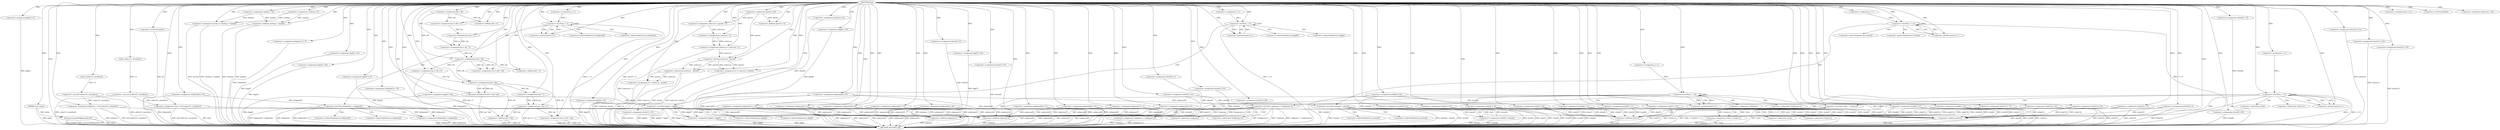 digraph dsnf {  
"3781582535111048137" [label = "(METHOD,dsnf)" ]
"3781582535111048633" [label = "(METHOD_RETURN,void)" ]
"3781582535111048138" [label = "(PARAM,char* jtiyho)" ]
"3781582535111048145" [label = "(<operator>.assignment,byj = 11)" ]
"3781582535111048148" [label = "(<operator>.assignment,dpg[0] = 68)" ]
"3781582535111048153" [label = "(<operator>.assignment,dpg[1] = 5)" ]
"3781582535111048159" [label = "(<operator>.assignment,ztxle = (int*)calloc(15, sizeof(int)))" ]
"3781582535111048161" [label = "(<operator>.cast,(int*)calloc(15, sizeof(int)))" ]
"3781582535111048163" [label = "(calloc,calloc(15, sizeof(int)))" ]
"3781582535111048165" [label = "(<operator>.sizeOf,sizeof(int))" ]
"3781582535111048168" [label = "(<operator>.assignment,xfxbpoix[0] = 70)" ]
"3781582535111048174" [label = "(<operator>.assignment,vpiakyb = 52)" ]
"3781582535111048177" [label = "(<operator>.assignment,ztxle[0] = 90)" ]
"3781582535111048182" [label = "(<operator>.assignment,aobgrony = (int*)calloc(10, sizeof(int)))" ]
"3781582535111048184" [label = "(<operator>.cast,(int*)calloc(10, sizeof(int)))" ]
"3781582535111048186" [label = "(calloc,calloc(10, sizeof(int)))" ]
"3781582535111048188" [label = "(<operator>.sizeOf,sizeof(int))" ]
"3781582535111048190" [label = "(<operator>.assignment,ztxle[1] = 91)" ]
"3781582535111048196" [label = "(<operator>.assignment,uuxihyg = 19)" ]
"3781582535111048199" [label = "(<operator>.assignment,aobgrony[0] = 67)" ]
"3781582535111048205" [label = "(<operator>.assignment,efh = 28)" ]
"3781582535111048209" [label = "(<operator>.assignment,nwkcssuz = 24)" ]
"3781582535111048212" [label = "(strncpy,strncpy(efeflppg,jtiyho,80))" ]
"3781582535111048216" [label = "(<operator>.assignment,aobgrony[1] = 54)" ]
"3781582535111048222" [label = "(<operator>.assignment,xmvisxy = uuxihyg + vpiakyb)" ]
"3781582535111048224" [label = "(<operator>.addition,uuxihyg + vpiakyb)" ]
"3781582535111048227" [label = "(<operator>.assignment,xfxbpoix[1] = 57)" ]
"3781582535111048232" [label = "(<operator>.assignment,aobgrony[2] = 20)" ]
"3781582535111048238" [label = "(<operator>.assignment,aobgrony[3] = 4)" ]
"3781582535111048243" [label = "(<operator>.assignment,dpg[2] = 60)" ]
"3781582535111048248" [label = "(<operator>.assignment,byj = efh + 6)" ]
"3781582535111048250" [label = "(<operator>.addition,efh + 6)" ]
"3781582535111048253" [label = "(<operator>.assignment,dpg[3] = 94)" ]
"3781582535111048258" [label = "(<operator>.assignment,ztxle[2] = 73)" ]
"3781582535111048264" [label = "(<operator>.assignment,ajoreel = 36)" ]
"3781582535111048267" [label = "(<operator>.assignment,byj = byj * 2)" ]
"3781582535111048269" [label = "(<operator>.multiplication,byj * 2)" ]
"3781582535111048272" [label = "(<operator>.assignment,dpg[4] = 23)" ]
"3781582535111048277" [label = "(<operator>.assignment,sylo = byj * efh)" ]
"3781582535111048279" [label = "(<operator>.multiplication,byj * efh)" ]
"3781582535111048282" [label = "(<operator>.assignment,ztxle[3] = 6)" ]
"3781582535111048287" [label = "(<operator>.assignment,xfxbpoix[2] = 79)" ]
"3781582535111048293" [label = "(<operator>.assignment,byj = efh + 6)" ]
"3781582535111048295" [label = "(<operator>.addition,efh + 6)" ]
"3781582535111048300" [label = "(<operator>.assignment,i = 1)" ]
"3781582535111048303" [label = "(<operator>.lessThan,i < 3)" ]
"3781582535111048306" [label = "(<operator>.postIncrement,i++)" ]
"3781582535111048310" [label = "(<operator>.lessThan,xfxbpoix[0] < xfxbpoix[i])" ]
"3781582535111048318" [label = "(<operator>.assignment,xfxbpoix[0] = xfxbpoix[i])" ]
"3781582535111048325" [label = "(<operator>.assignment,aobgrony[4] = 70)" ]
"3781582535111048330" [label = "(<operator>.assignment,sylo = byj * efh)" ]
"3781582535111048332" [label = "(<operator>.multiplication,byj * efh)" ]
"3781582535111048335" [label = "(<operator>.assignment,nwkcssuz = ajoreel + 6)" ]
"3781582535111048337" [label = "(<operator>.addition,ajoreel + 6)" ]
"3781582535111048340" [label = "(<operator>.assignment,byj = byj * 2)" ]
"3781582535111048342" [label = "(<operator>.multiplication,byj * 2)" ]
"3781582535111048345" [label = "(<operator>.assignment,whos[0] = 81)" ]
"3781582535111048350" [label = "(<operator>.assignment,dpg[5] = 48)" ]
"3781582535111048355" [label = "(<operator>.assignment,whos[1] = 33)" ]
"3781582535111048360" [label = "(<operator>.assignment,sylo = efh + byj)" ]
"3781582535111048362" [label = "(<operator>.addition,efh + byj)" ]
"3781582535111048365" [label = "(<operator>.assignment,ztxle[4] = 35)" ]
"3781582535111048370" [label = "(<operator>.assignment,whos[2] = 34)" ]
"3781582535111048375" [label = "(<operator>.assignment,nwkcssuz = nwkcssuz * 2)" ]
"3781582535111048377" [label = "(<operator>.multiplication,nwkcssuz * 2)" ]
"3781582535111048380" [label = "(<operator>.assignment,dpg[6] = 19)" ]
"3781582535111048385" [label = "(<operator>.assignment,aobgrony[5] = 8)" ]
"3781582535111048390" [label = "(<operator>.assignment,whos[3] = 6)" ]
"3781582535111048395" [label = "(<operator>.assignment,dpg[7] = 92)" ]
"3781582535111048400" [label = "(<operator>.assignment,tcl = nwkcssuz / ajoreel)" ]
"3781582535111048402" [label = "(<operator>.division,nwkcssuz / ajoreel)" ]
"3781582535111048405" [label = "(<operator>.assignment,whos[4] = 25)" ]
"3781582535111048410" [label = "(<operator>.assignment,whos[5] = 1)" ]
"3781582535111048415" [label = "(<operator>.assignment,whos[6] = 20)" ]
"3781582535111048420" [label = "(<operator>.assignment,ztxle[5] = 82)" ]
"3781582535111048425" [label = "(<operator>.assignment,whos[7] = 96)" ]
"3781582535111048430" [label = "(<operator>.assignment,ztxle[6] = 51)" ]
"3781582535111048435" [label = "(<operator>.assignment,tcl = nwkcssuz - ajoreel)" ]
"3781582535111048437" [label = "(<operator>.subtraction,nwkcssuz - ajoreel)" ]
"3781582535111048440" [label = "(<operator>.assignment,aobgrony[6] = 51)" ]
"3781582535111048445" [label = "(<operator>.assignment,ztxle[7] = 14)" ]
"3781582535111048450" [label = "(<operator>.assignment,aobgrony[7] = 5)" ]
"3781582535111048457" [label = "(<operator>.assignment,i = 1)" ]
"3781582535111048460" [label = "(<operator>.lessThan,i < 8)" ]
"3781582535111048463" [label = "(<operator>.postIncrement,i++)" ]
"3781582535111048467" [label = "(<operator>.lessThan,dpg[0] < dpg[i])" ]
"3781582535111048475" [label = "(<operator>.assignment,dpg[0] = dpg[i])" ]
"3781582535111048482" [label = "(<operator>.assignment,ztxle[8] = 67)" ]
"3781582535111048487" [label = "(<operator>.assignment,ztxle[9] = 42)" ]
"3781582535111048492" [label = "(<operator>.assignment,aobgrony[8] = 43)" ]
"3781582535111048497" [label = "(<operator>.assignment,aobgrony[9] = 6)" ]
"3781582535111048504" [label = "(<operator>.assignment,i = 1)" ]
"3781582535111048507" [label = "(<operator>.lessThan,i < 10)" ]
"3781582535111048510" [label = "(<operator>.postIncrement,i++)" ]
"3781582535111048514" [label = "(<operator>.lessThan,*aobgrony < *(aobgrony+i))" ]
"3781582535111048518" [label = "(<operator>.addition,aobgrony+i)" ]
"3781582535111048522" [label = "(<operator>.assignment,*aobgrony = *(aobgrony+i))" ]
"3781582535111048526" [label = "(<operator>.addition,aobgrony+i)" ]
"3781582535111048529" [label = "(<operator>.assignment,ztxle[10] = 2)" ]
"3781582535111048534" [label = "(<operator>.assignment,whos[8] = 98)" ]
"3781582535111048539" [label = "(<operator>.assignment,whos[9] = 79)" ]
"3781582535111048544" [label = "(<operator>.assignment,whos[10] = 21)" ]
"3781582535111048549" [label = "(<operator>.assignment,whos[11] = 43)" ]
"3781582535111048554" [label = "(<operator>.assignment,whos[12] = 83)" ]
"3781582535111048561" [label = "(<operator>.assignment,i = 1)" ]
"3781582535111048564" [label = "(<operator>.lessThan,i < 13)" ]
"3781582535111048567" [label = "(<operator>.postIncrement,i++)" ]
"3781582535111048571" [label = "(<operator>.lessThan,whos[0] < whos[i])" ]
"3781582535111048579" [label = "(<operator>.assignment,whos[0] = whos[i])" ]
"3781582535111048586" [label = "(<operator>.assignment,ztxle[11] = 73)" ]
"3781582535111048591" [label = "(<operator>.assignment,ztxle[12] = 52)" ]
"3781582535111048596" [label = "(<operator>.assignment,ztxle[13] = 84)" ]
"3781582535111048601" [label = "(<operator>.assignment,ztxle[14] = 72)" ]
"3781582535111048608" [label = "(<operator>.assignment,i = 1)" ]
"3781582535111048611" [label = "(<operator>.lessThan,i < 15)" ]
"3781582535111048614" [label = "(<operator>.postIncrement,i++)" ]
"3781582535111048618" [label = "(<operator>.lessThan,*ztxle < *(ztxle+i))" ]
"3781582535111048622" [label = "(<operator>.addition,ztxle+i)" ]
"3781582535111048626" [label = "(<operator>.assignment,*ztxle = *(ztxle+i))" ]
"3781582535111048630" [label = "(<operator>.addition,ztxle+i)" ]
"3781582535111048311" [label = "(<operator>.indirectIndexAccess,xfxbpoix[0])" ]
"3781582535111048314" [label = "(<operator>.indirectIndexAccess,xfxbpoix[i])" ]
"3781582535111048319" [label = "(<operator>.indirectIndexAccess,xfxbpoix[0])" ]
"3781582535111048322" [label = "(<operator>.indirectIndexAccess,xfxbpoix[i])" ]
"3781582535111048468" [label = "(<operator>.indirectIndexAccess,dpg[0])" ]
"3781582535111048471" [label = "(<operator>.indirectIndexAccess,dpg[i])" ]
"3781582535111048476" [label = "(<operator>.indirectIndexAccess,dpg[0])" ]
"3781582535111048479" [label = "(<operator>.indirectIndexAccess,dpg[i])" ]
"3781582535111048515" [label = "(<operator>.indirection,*aobgrony)" ]
"3781582535111048517" [label = "(<operator>.indirection,*(aobgrony+i))" ]
"3781582535111048523" [label = "(<operator>.indirection,*aobgrony)" ]
"3781582535111048525" [label = "(<operator>.indirection,*(aobgrony+i))" ]
"3781582535111048572" [label = "(<operator>.indirectIndexAccess,whos[0])" ]
"3781582535111048575" [label = "(<operator>.indirectIndexAccess,whos[i])" ]
"3781582535111048580" [label = "(<operator>.indirectIndexAccess,whos[0])" ]
"3781582535111048583" [label = "(<operator>.indirectIndexAccess,whos[i])" ]
"3781582535111048619" [label = "(<operator>.indirection,*ztxle)" ]
"3781582535111048621" [label = "(<operator>.indirection,*(ztxle+i))" ]
"3781582535111048627" [label = "(<operator>.indirection,*ztxle)" ]
"3781582535111048629" [label = "(<operator>.indirection,*(ztxle+i))" ]
  "3781582535111048618" -> "3781582535111048633"  [ label = "DDG: *(ztxle+i)"] 
  "3781582535111048330" -> "3781582535111048633"  [ label = "DDG: byj * efh"] 
  "3781582535111048224" -> "3781582535111048633"  [ label = "DDG: vpiakyb"] 
  "3781582535111048303" -> "3781582535111048633"  [ label = "DDG: i < 3"] 
  "3781582535111048467" -> "3781582535111048633"  [ label = "DDG: dpg[0]"] 
  "3781582535111048355" -> "3781582535111048633"  [ label = "DDG: whos[1]"] 
  "3781582535111048227" -> "3781582535111048633"  [ label = "DDG: xfxbpoix[1]"] 
  "3781582535111048287" -> "3781582535111048633"  [ label = "DDG: xfxbpoix[2]"] 
  "3781582535111048153" -> "3781582535111048633"  [ label = "DDG: dpg[1]"] 
  "3781582535111048460" -> "3781582535111048633"  [ label = "DDG: i < 8"] 
  "3781582535111048522" -> "3781582535111048633"  [ label = "DDG: *(aobgrony+i)"] 
  "3781582535111048345" -> "3781582535111048633"  [ label = "DDG: whos[0]"] 
  "3781582535111048243" -> "3781582535111048633"  [ label = "DDG: dpg[2]"] 
  "3781582535111048310" -> "3781582535111048633"  [ label = "DDG: xfxbpoix[0] < xfxbpoix[i]"] 
  "3781582535111048618" -> "3781582535111048633"  [ label = "DDG: *ztxle < *(ztxle+i)"] 
  "3781582535111048437" -> "3781582535111048633"  [ label = "DDG: nwkcssuz"] 
  "3781582535111048601" -> "3781582535111048633"  [ label = "DDG: ztxle[14]"] 
  "3781582535111048630" -> "3781582535111048633"  [ label = "DDG: ztxle"] 
  "3781582535111048360" -> "3781582535111048633"  [ label = "DDG: efh + byj"] 
  "3781582535111048420" -> "3781582535111048633"  [ label = "DDG: ztxle[5]"] 
  "3781582535111048622" -> "3781582535111048633"  [ label = "DDG: ztxle"] 
  "3781582535111048571" -> "3781582535111048633"  [ label = "DDG: whos[i]"] 
  "3781582535111048212" -> "3781582535111048633"  [ label = "DDG: strncpy(efeflppg,jtiyho,80)"] 
  "3781582535111048596" -> "3781582535111048633"  [ label = "DDG: ztxle[13]"] 
  "3781582535111048325" -> "3781582535111048633"  [ label = "DDG: aobgrony[4]"] 
  "3781582535111048450" -> "3781582535111048633"  [ label = "DDG: aobgrony[7]"] 
  "3781582535111048161" -> "3781582535111048633"  [ label = "DDG: calloc(15, sizeof(int))"] 
  "3781582535111048224" -> "3781582535111048633"  [ label = "DDG: uuxihyg"] 
  "3781582535111048335" -> "3781582535111048633"  [ label = "DDG: ajoreel + 6"] 
  "3781582535111048182" -> "3781582535111048633"  [ label = "DDG: aobgrony"] 
  "3781582535111048571" -> "3781582535111048633"  [ label = "DDG: whos[0] < whos[i]"] 
  "3781582535111048182" -> "3781582535111048633"  [ label = "DDG: (int*)calloc(10, sizeof(int))"] 
  "3781582535111048626" -> "3781582535111048633"  [ label = "DDG: *(ztxle+i)"] 
  "3781582535111048544" -> "3781582535111048633"  [ label = "DDG: whos[10]"] 
  "3781582535111048549" -> "3781582535111048633"  [ label = "DDG: whos[11]"] 
  "3781582535111048184" -> "3781582535111048633"  [ label = "DDG: calloc(10, sizeof(int))"] 
  "3781582535111048216" -> "3781582535111048633"  [ label = "DDG: aobgrony[1]"] 
  "3781582535111048467" -> "3781582535111048633"  [ label = "DDG: dpg[0] < dpg[i]"] 
  "3781582535111048222" -> "3781582535111048633"  [ label = "DDG: uuxihyg + vpiakyb"] 
  "3781582535111048487" -> "3781582535111048633"  [ label = "DDG: ztxle[9]"] 
  "3781582535111048618" -> "3781582535111048633"  [ label = "DDG: *ztxle"] 
  "3781582535111048318" -> "3781582535111048633"  [ label = "DDG: xfxbpoix[0]"] 
  "3781582535111048159" -> "3781582535111048633"  [ label = "DDG: ztxle"] 
  "3781582535111048232" -> "3781582535111048633"  [ label = "DDG: aobgrony[2]"] 
  "3781582535111048380" -> "3781582535111048633"  [ label = "DDG: dpg[6]"] 
  "3781582535111048579" -> "3781582535111048633"  [ label = "DDG: whos[0]"] 
  "3781582535111048529" -> "3781582535111048633"  [ label = "DDG: ztxle[10]"] 
  "3781582535111048159" -> "3781582535111048633"  [ label = "DDG: (int*)calloc(15, sizeof(int))"] 
  "3781582535111048526" -> "3781582535111048633"  [ label = "DDG: aobgrony"] 
  "3781582535111048415" -> "3781582535111048633"  [ label = "DDG: whos[6]"] 
  "3781582535111048375" -> "3781582535111048633"  [ label = "DDG: nwkcssuz * 2"] 
  "3781582535111048222" -> "3781582535111048633"  [ label = "DDG: xmvisxy"] 
  "3781582535111048253" -> "3781582535111048633"  [ label = "DDG: dpg[3]"] 
  "3781582535111048282" -> "3781582535111048633"  [ label = "DDG: ztxle[3]"] 
  "3781582535111048514" -> "3781582535111048633"  [ label = "DDG: *aobgrony"] 
  "3781582535111048440" -> "3781582535111048633"  [ label = "DDG: aobgrony[6]"] 
  "3781582535111048310" -> "3781582535111048633"  [ label = "DDG: xfxbpoix[i]"] 
  "3781582535111048362" -> "3781582535111048633"  [ label = "DDG: efh"] 
  "3781582535111048475" -> "3781582535111048633"  [ label = "DDG: dpg[i]"] 
  "3781582535111048564" -> "3781582535111048633"  [ label = "DDG: i < 13"] 
  "3781582535111048258" -> "3781582535111048633"  [ label = "DDG: ztxle[2]"] 
  "3781582535111048435" -> "3781582535111048633"  [ label = "DDG: nwkcssuz - ajoreel"] 
  "3781582535111048350" -> "3781582535111048633"  [ label = "DDG: dpg[5]"] 
  "3781582535111048534" -> "3781582535111048633"  [ label = "DDG: whos[8]"] 
  "3781582535111048212" -> "3781582535111048633"  [ label = "DDG: jtiyho"] 
  "3781582535111048492" -> "3781582535111048633"  [ label = "DDG: aobgrony[8]"] 
  "3781582535111048212" -> "3781582535111048633"  [ label = "DDG: efeflppg"] 
  "3781582535111048591" -> "3781582535111048633"  [ label = "DDG: ztxle[12]"] 
  "3781582535111048272" -> "3781582535111048633"  [ label = "DDG: dpg[4]"] 
  "3781582535111048482" -> "3781582535111048633"  [ label = "DDG: ztxle[8]"] 
  "3781582535111048539" -> "3781582535111048633"  [ label = "DDG: whos[9]"] 
  "3781582535111048395" -> "3781582535111048633"  [ label = "DDG: dpg[7]"] 
  "3781582535111048425" -> "3781582535111048633"  [ label = "DDG: whos[7]"] 
  "3781582535111048514" -> "3781582535111048633"  [ label = "DDG: *aobgrony < *(aobgrony+i)"] 
  "3781582535111048365" -> "3781582535111048633"  [ label = "DDG: ztxle[4]"] 
  "3781582535111048626" -> "3781582535111048633"  [ label = "DDG: *ztxle"] 
  "3781582535111048475" -> "3781582535111048633"  [ label = "DDG: dpg[0]"] 
  "3781582535111048497" -> "3781582535111048633"  [ label = "DDG: aobgrony[9]"] 
  "3781582535111048435" -> "3781582535111048633"  [ label = "DDG: tcl"] 
  "3781582535111048360" -> "3781582535111048633"  [ label = "DDG: sylo"] 
  "3781582535111048318" -> "3781582535111048633"  [ label = "DDG: xfxbpoix[i]"] 
  "3781582535111048522" -> "3781582535111048633"  [ label = "DDG: *aobgrony"] 
  "3781582535111048437" -> "3781582535111048633"  [ label = "DDG: ajoreel"] 
  "3781582535111048514" -> "3781582535111048633"  [ label = "DDG: *(aobgrony+i)"] 
  "3781582535111048445" -> "3781582535111048633"  [ label = "DDG: ztxle[7]"] 
  "3781582535111048190" -> "3781582535111048633"  [ label = "DDG: ztxle[1]"] 
  "3781582535111048518" -> "3781582535111048633"  [ label = "DDG: aobgrony"] 
  "3781582535111048168" -> "3781582535111048633"  [ label = "DDG: xfxbpoix[0]"] 
  "3781582535111048390" -> "3781582535111048633"  [ label = "DDG: whos[3]"] 
  "3781582535111048310" -> "3781582535111048633"  [ label = "DDG: xfxbpoix[0]"] 
  "3781582535111048571" -> "3781582535111048633"  [ label = "DDG: whos[0]"] 
  "3781582535111048611" -> "3781582535111048633"  [ label = "DDG: i"] 
  "3781582535111048579" -> "3781582535111048633"  [ label = "DDG: whos[i]"] 
  "3781582535111048586" -> "3781582535111048633"  [ label = "DDG: ztxle[11]"] 
  "3781582535111048238" -> "3781582535111048633"  [ label = "DDG: aobgrony[3]"] 
  "3781582535111048410" -> "3781582535111048633"  [ label = "DDG: whos[5]"] 
  "3781582535111048138" -> "3781582535111048633"  [ label = "DDG: jtiyho"] 
  "3781582535111048148" -> "3781582535111048633"  [ label = "DDG: dpg[0]"] 
  "3781582535111048362" -> "3781582535111048633"  [ label = "DDG: byj"] 
  "3781582535111048370" -> "3781582535111048633"  [ label = "DDG: whos[2]"] 
  "3781582535111048405" -> "3781582535111048633"  [ label = "DDG: whos[4]"] 
  "3781582535111048340" -> "3781582535111048633"  [ label = "DDG: byj * 2"] 
  "3781582535111048293" -> "3781582535111048633"  [ label = "DDG: efh + 6"] 
  "3781582535111048507" -> "3781582535111048633"  [ label = "DDG: i < 10"] 
  "3781582535111048430" -> "3781582535111048633"  [ label = "DDG: ztxle[6]"] 
  "3781582535111048199" -> "3781582535111048633"  [ label = "DDG: aobgrony[0]"] 
  "3781582535111048400" -> "3781582535111048633"  [ label = "DDG: nwkcssuz / ajoreel"] 
  "3781582535111048385" -> "3781582535111048633"  [ label = "DDG: aobgrony[5]"] 
  "3781582535111048467" -> "3781582535111048633"  [ label = "DDG: dpg[i]"] 
  "3781582535111048611" -> "3781582535111048633"  [ label = "DDG: i < 15"] 
  "3781582535111048177" -> "3781582535111048633"  [ label = "DDG: ztxle[0]"] 
  "3781582535111048554" -> "3781582535111048633"  [ label = "DDG: whos[12]"] 
  "3781582535111048188" -> "3781582535111048633"  [ label = "DDG: int"] 
  "3781582535111048137" -> "3781582535111048138"  [ label = "DDG: "] 
  "3781582535111048137" -> "3781582535111048145"  [ label = "DDG: "] 
  "3781582535111048137" -> "3781582535111048148"  [ label = "DDG: "] 
  "3781582535111048137" -> "3781582535111048153"  [ label = "DDG: "] 
  "3781582535111048161" -> "3781582535111048159"  [ label = "DDG: calloc(15, sizeof(int))"] 
  "3781582535111048137" -> "3781582535111048159"  [ label = "DDG: "] 
  "3781582535111048163" -> "3781582535111048161"  [ label = "DDG: 15"] 
  "3781582535111048137" -> "3781582535111048163"  [ label = "DDG: "] 
  "3781582535111048137" -> "3781582535111048165"  [ label = "DDG: "] 
  "3781582535111048137" -> "3781582535111048168"  [ label = "DDG: "] 
  "3781582535111048137" -> "3781582535111048174"  [ label = "DDG: "] 
  "3781582535111048137" -> "3781582535111048177"  [ label = "DDG: "] 
  "3781582535111048184" -> "3781582535111048182"  [ label = "DDG: calloc(10, sizeof(int))"] 
  "3781582535111048137" -> "3781582535111048182"  [ label = "DDG: "] 
  "3781582535111048186" -> "3781582535111048184"  [ label = "DDG: 10"] 
  "3781582535111048137" -> "3781582535111048186"  [ label = "DDG: "] 
  "3781582535111048137" -> "3781582535111048188"  [ label = "DDG: "] 
  "3781582535111048137" -> "3781582535111048190"  [ label = "DDG: "] 
  "3781582535111048137" -> "3781582535111048196"  [ label = "DDG: "] 
  "3781582535111048137" -> "3781582535111048199"  [ label = "DDG: "] 
  "3781582535111048137" -> "3781582535111048205"  [ label = "DDG: "] 
  "3781582535111048137" -> "3781582535111048209"  [ label = "DDG: "] 
  "3781582535111048137" -> "3781582535111048212"  [ label = "DDG: "] 
  "3781582535111048138" -> "3781582535111048212"  [ label = "DDG: jtiyho"] 
  "3781582535111048137" -> "3781582535111048216"  [ label = "DDG: "] 
  "3781582535111048196" -> "3781582535111048222"  [ label = "DDG: uuxihyg"] 
  "3781582535111048137" -> "3781582535111048222"  [ label = "DDG: "] 
  "3781582535111048174" -> "3781582535111048222"  [ label = "DDG: vpiakyb"] 
  "3781582535111048196" -> "3781582535111048224"  [ label = "DDG: uuxihyg"] 
  "3781582535111048137" -> "3781582535111048224"  [ label = "DDG: "] 
  "3781582535111048174" -> "3781582535111048224"  [ label = "DDG: vpiakyb"] 
  "3781582535111048137" -> "3781582535111048227"  [ label = "DDG: "] 
  "3781582535111048137" -> "3781582535111048232"  [ label = "DDG: "] 
  "3781582535111048137" -> "3781582535111048238"  [ label = "DDG: "] 
  "3781582535111048137" -> "3781582535111048243"  [ label = "DDG: "] 
  "3781582535111048205" -> "3781582535111048248"  [ label = "DDG: efh"] 
  "3781582535111048137" -> "3781582535111048248"  [ label = "DDG: "] 
  "3781582535111048205" -> "3781582535111048250"  [ label = "DDG: efh"] 
  "3781582535111048137" -> "3781582535111048250"  [ label = "DDG: "] 
  "3781582535111048137" -> "3781582535111048253"  [ label = "DDG: "] 
  "3781582535111048137" -> "3781582535111048258"  [ label = "DDG: "] 
  "3781582535111048137" -> "3781582535111048264"  [ label = "DDG: "] 
  "3781582535111048269" -> "3781582535111048267"  [ label = "DDG: byj"] 
  "3781582535111048269" -> "3781582535111048267"  [ label = "DDG: 2"] 
  "3781582535111048137" -> "3781582535111048267"  [ label = "DDG: "] 
  "3781582535111048248" -> "3781582535111048269"  [ label = "DDG: byj"] 
  "3781582535111048137" -> "3781582535111048269"  [ label = "DDG: "] 
  "3781582535111048137" -> "3781582535111048272"  [ label = "DDG: "] 
  "3781582535111048279" -> "3781582535111048277"  [ label = "DDG: byj"] 
  "3781582535111048279" -> "3781582535111048277"  [ label = "DDG: efh"] 
  "3781582535111048137" -> "3781582535111048277"  [ label = "DDG: "] 
  "3781582535111048267" -> "3781582535111048279"  [ label = "DDG: byj"] 
  "3781582535111048137" -> "3781582535111048279"  [ label = "DDG: "] 
  "3781582535111048205" -> "3781582535111048279"  [ label = "DDG: efh"] 
  "3781582535111048137" -> "3781582535111048282"  [ label = "DDG: "] 
  "3781582535111048137" -> "3781582535111048287"  [ label = "DDG: "] 
  "3781582535111048279" -> "3781582535111048293"  [ label = "DDG: efh"] 
  "3781582535111048137" -> "3781582535111048293"  [ label = "DDG: "] 
  "3781582535111048279" -> "3781582535111048295"  [ label = "DDG: efh"] 
  "3781582535111048137" -> "3781582535111048295"  [ label = "DDG: "] 
  "3781582535111048137" -> "3781582535111048300"  [ label = "DDG: "] 
  "3781582535111048300" -> "3781582535111048303"  [ label = "DDG: i"] 
  "3781582535111048306" -> "3781582535111048303"  [ label = "DDG: i"] 
  "3781582535111048137" -> "3781582535111048303"  [ label = "DDG: "] 
  "3781582535111048303" -> "3781582535111048306"  [ label = "DDG: i"] 
  "3781582535111048137" -> "3781582535111048306"  [ label = "DDG: "] 
  "3781582535111048318" -> "3781582535111048310"  [ label = "DDG: xfxbpoix[0]"] 
  "3781582535111048168" -> "3781582535111048310"  [ label = "DDG: xfxbpoix[0]"] 
  "3781582535111048310" -> "3781582535111048318"  [ label = "DDG: xfxbpoix[i]"] 
  "3781582535111048137" -> "3781582535111048325"  [ label = "DDG: "] 
  "3781582535111048332" -> "3781582535111048330"  [ label = "DDG: byj"] 
  "3781582535111048332" -> "3781582535111048330"  [ label = "DDG: efh"] 
  "3781582535111048137" -> "3781582535111048330"  [ label = "DDG: "] 
  "3781582535111048293" -> "3781582535111048332"  [ label = "DDG: byj"] 
  "3781582535111048137" -> "3781582535111048332"  [ label = "DDG: "] 
  "3781582535111048279" -> "3781582535111048332"  [ label = "DDG: efh"] 
  "3781582535111048264" -> "3781582535111048335"  [ label = "DDG: ajoreel"] 
  "3781582535111048137" -> "3781582535111048335"  [ label = "DDG: "] 
  "3781582535111048264" -> "3781582535111048337"  [ label = "DDG: ajoreel"] 
  "3781582535111048137" -> "3781582535111048337"  [ label = "DDG: "] 
  "3781582535111048342" -> "3781582535111048340"  [ label = "DDG: byj"] 
  "3781582535111048342" -> "3781582535111048340"  [ label = "DDG: 2"] 
  "3781582535111048137" -> "3781582535111048340"  [ label = "DDG: "] 
  "3781582535111048332" -> "3781582535111048342"  [ label = "DDG: byj"] 
  "3781582535111048137" -> "3781582535111048342"  [ label = "DDG: "] 
  "3781582535111048137" -> "3781582535111048345"  [ label = "DDG: "] 
  "3781582535111048137" -> "3781582535111048350"  [ label = "DDG: "] 
  "3781582535111048137" -> "3781582535111048355"  [ label = "DDG: "] 
  "3781582535111048332" -> "3781582535111048360"  [ label = "DDG: efh"] 
  "3781582535111048137" -> "3781582535111048360"  [ label = "DDG: "] 
  "3781582535111048340" -> "3781582535111048360"  [ label = "DDG: byj"] 
  "3781582535111048332" -> "3781582535111048362"  [ label = "DDG: efh"] 
  "3781582535111048137" -> "3781582535111048362"  [ label = "DDG: "] 
  "3781582535111048340" -> "3781582535111048362"  [ label = "DDG: byj"] 
  "3781582535111048137" -> "3781582535111048365"  [ label = "DDG: "] 
  "3781582535111048137" -> "3781582535111048370"  [ label = "DDG: "] 
  "3781582535111048377" -> "3781582535111048375"  [ label = "DDG: nwkcssuz"] 
  "3781582535111048377" -> "3781582535111048375"  [ label = "DDG: 2"] 
  "3781582535111048137" -> "3781582535111048375"  [ label = "DDG: "] 
  "3781582535111048335" -> "3781582535111048377"  [ label = "DDG: nwkcssuz"] 
  "3781582535111048137" -> "3781582535111048377"  [ label = "DDG: "] 
  "3781582535111048137" -> "3781582535111048380"  [ label = "DDG: "] 
  "3781582535111048137" -> "3781582535111048385"  [ label = "DDG: "] 
  "3781582535111048137" -> "3781582535111048390"  [ label = "DDG: "] 
  "3781582535111048137" -> "3781582535111048395"  [ label = "DDG: "] 
  "3781582535111048402" -> "3781582535111048400"  [ label = "DDG: nwkcssuz"] 
  "3781582535111048402" -> "3781582535111048400"  [ label = "DDG: ajoreel"] 
  "3781582535111048137" -> "3781582535111048400"  [ label = "DDG: "] 
  "3781582535111048375" -> "3781582535111048402"  [ label = "DDG: nwkcssuz"] 
  "3781582535111048137" -> "3781582535111048402"  [ label = "DDG: "] 
  "3781582535111048264" -> "3781582535111048402"  [ label = "DDG: ajoreel"] 
  "3781582535111048137" -> "3781582535111048405"  [ label = "DDG: "] 
  "3781582535111048137" -> "3781582535111048410"  [ label = "DDG: "] 
  "3781582535111048137" -> "3781582535111048415"  [ label = "DDG: "] 
  "3781582535111048137" -> "3781582535111048420"  [ label = "DDG: "] 
  "3781582535111048137" -> "3781582535111048425"  [ label = "DDG: "] 
  "3781582535111048137" -> "3781582535111048430"  [ label = "DDG: "] 
  "3781582535111048437" -> "3781582535111048435"  [ label = "DDG: nwkcssuz"] 
  "3781582535111048437" -> "3781582535111048435"  [ label = "DDG: ajoreel"] 
  "3781582535111048137" -> "3781582535111048435"  [ label = "DDG: "] 
  "3781582535111048402" -> "3781582535111048437"  [ label = "DDG: nwkcssuz"] 
  "3781582535111048137" -> "3781582535111048437"  [ label = "DDG: "] 
  "3781582535111048402" -> "3781582535111048437"  [ label = "DDG: ajoreel"] 
  "3781582535111048137" -> "3781582535111048440"  [ label = "DDG: "] 
  "3781582535111048137" -> "3781582535111048445"  [ label = "DDG: "] 
  "3781582535111048137" -> "3781582535111048450"  [ label = "DDG: "] 
  "3781582535111048137" -> "3781582535111048457"  [ label = "DDG: "] 
  "3781582535111048463" -> "3781582535111048460"  [ label = "DDG: i"] 
  "3781582535111048457" -> "3781582535111048460"  [ label = "DDG: i"] 
  "3781582535111048137" -> "3781582535111048460"  [ label = "DDG: "] 
  "3781582535111048460" -> "3781582535111048463"  [ label = "DDG: i"] 
  "3781582535111048137" -> "3781582535111048463"  [ label = "DDG: "] 
  "3781582535111048475" -> "3781582535111048467"  [ label = "DDG: dpg[0]"] 
  "3781582535111048148" -> "3781582535111048467"  [ label = "DDG: dpg[0]"] 
  "3781582535111048467" -> "3781582535111048475"  [ label = "DDG: dpg[i]"] 
  "3781582535111048137" -> "3781582535111048482"  [ label = "DDG: "] 
  "3781582535111048137" -> "3781582535111048487"  [ label = "DDG: "] 
  "3781582535111048137" -> "3781582535111048492"  [ label = "DDG: "] 
  "3781582535111048137" -> "3781582535111048497"  [ label = "DDG: "] 
  "3781582535111048137" -> "3781582535111048504"  [ label = "DDG: "] 
  "3781582535111048504" -> "3781582535111048507"  [ label = "DDG: i"] 
  "3781582535111048510" -> "3781582535111048507"  [ label = "DDG: i"] 
  "3781582535111048137" -> "3781582535111048507"  [ label = "DDG: "] 
  "3781582535111048137" -> "3781582535111048510"  [ label = "DDG: "] 
  "3781582535111048507" -> "3781582535111048510"  [ label = "DDG: i"] 
  "3781582535111048522" -> "3781582535111048514"  [ label = "DDG: *aobgrony"] 
  "3781582535111048199" -> "3781582535111048514"  [ label = "DDG: aobgrony[0]"] 
  "3781582535111048325" -> "3781582535111048518"  [ label = "DDG: aobgrony[4]"] 
  "3781582535111048216" -> "3781582535111048518"  [ label = "DDG: aobgrony[1]"] 
  "3781582535111048440" -> "3781582535111048518"  [ label = "DDG: aobgrony[6]"] 
  "3781582535111048492" -> "3781582535111048518"  [ label = "DDG: aobgrony[8]"] 
  "3781582535111048497" -> "3781582535111048518"  [ label = "DDG: aobgrony[9]"] 
  "3781582535111048238" -> "3781582535111048518"  [ label = "DDG: aobgrony[3]"] 
  "3781582535111048199" -> "3781582535111048518"  [ label = "DDG: aobgrony[0]"] 
  "3781582535111048385" -> "3781582535111048518"  [ label = "DDG: aobgrony[5]"] 
  "3781582535111048450" -> "3781582535111048518"  [ label = "DDG: aobgrony[7]"] 
  "3781582535111048182" -> "3781582535111048518"  [ label = "DDG: aobgrony"] 
  "3781582535111048232" -> "3781582535111048518"  [ label = "DDG: aobgrony[2]"] 
  "3781582535111048137" -> "3781582535111048518"  [ label = "DDG: "] 
  "3781582535111048507" -> "3781582535111048518"  [ label = "DDG: i"] 
  "3781582535111048514" -> "3781582535111048522"  [ label = "DDG: *(aobgrony+i)"] 
  "3781582535111048325" -> "3781582535111048526"  [ label = "DDG: aobgrony[4]"] 
  "3781582535111048450" -> "3781582535111048526"  [ label = "DDG: aobgrony[7]"] 
  "3781582535111048216" -> "3781582535111048526"  [ label = "DDG: aobgrony[1]"] 
  "3781582535111048232" -> "3781582535111048526"  [ label = "DDG: aobgrony[2]"] 
  "3781582535111048440" -> "3781582535111048526"  [ label = "DDG: aobgrony[6]"] 
  "3781582535111048492" -> "3781582535111048526"  [ label = "DDG: aobgrony[8]"] 
  "3781582535111048497" -> "3781582535111048526"  [ label = "DDG: aobgrony[9]"] 
  "3781582535111048238" -> "3781582535111048526"  [ label = "DDG: aobgrony[3]"] 
  "3781582535111048199" -> "3781582535111048526"  [ label = "DDG: aobgrony[0]"] 
  "3781582535111048385" -> "3781582535111048526"  [ label = "DDG: aobgrony[5]"] 
  "3781582535111048137" -> "3781582535111048526"  [ label = "DDG: "] 
  "3781582535111048507" -> "3781582535111048526"  [ label = "DDG: i"] 
  "3781582535111048137" -> "3781582535111048529"  [ label = "DDG: "] 
  "3781582535111048137" -> "3781582535111048534"  [ label = "DDG: "] 
  "3781582535111048137" -> "3781582535111048539"  [ label = "DDG: "] 
  "3781582535111048137" -> "3781582535111048544"  [ label = "DDG: "] 
  "3781582535111048137" -> "3781582535111048549"  [ label = "DDG: "] 
  "3781582535111048137" -> "3781582535111048554"  [ label = "DDG: "] 
  "3781582535111048137" -> "3781582535111048561"  [ label = "DDG: "] 
  "3781582535111048567" -> "3781582535111048564"  [ label = "DDG: i"] 
  "3781582535111048561" -> "3781582535111048564"  [ label = "DDG: i"] 
  "3781582535111048137" -> "3781582535111048564"  [ label = "DDG: "] 
  "3781582535111048564" -> "3781582535111048567"  [ label = "DDG: i"] 
  "3781582535111048137" -> "3781582535111048567"  [ label = "DDG: "] 
  "3781582535111048345" -> "3781582535111048571"  [ label = "DDG: whos[0]"] 
  "3781582535111048579" -> "3781582535111048571"  [ label = "DDG: whos[0]"] 
  "3781582535111048571" -> "3781582535111048579"  [ label = "DDG: whos[i]"] 
  "3781582535111048137" -> "3781582535111048586"  [ label = "DDG: "] 
  "3781582535111048137" -> "3781582535111048591"  [ label = "DDG: "] 
  "3781582535111048137" -> "3781582535111048596"  [ label = "DDG: "] 
  "3781582535111048137" -> "3781582535111048601"  [ label = "DDG: "] 
  "3781582535111048137" -> "3781582535111048608"  [ label = "DDG: "] 
  "3781582535111048608" -> "3781582535111048611"  [ label = "DDG: i"] 
  "3781582535111048614" -> "3781582535111048611"  [ label = "DDG: i"] 
  "3781582535111048137" -> "3781582535111048611"  [ label = "DDG: "] 
  "3781582535111048137" -> "3781582535111048614"  [ label = "DDG: "] 
  "3781582535111048611" -> "3781582535111048614"  [ label = "DDG: i"] 
  "3781582535111048626" -> "3781582535111048618"  [ label = "DDG: *ztxle"] 
  "3781582535111048177" -> "3781582535111048618"  [ label = "DDG: ztxle[0]"] 
  "3781582535111048601" -> "3781582535111048622"  [ label = "DDG: ztxle[14]"] 
  "3781582535111048596" -> "3781582535111048622"  [ label = "DDG: ztxle[13]"] 
  "3781582535111048529" -> "3781582535111048622"  [ label = "DDG: ztxle[10]"] 
  "3781582535111048282" -> "3781582535111048622"  [ label = "DDG: ztxle[3]"] 
  "3781582535111048258" -> "3781582535111048622"  [ label = "DDG: ztxle[2]"] 
  "3781582535111048591" -> "3781582535111048622"  [ label = "DDG: ztxle[12]"] 
  "3781582535111048482" -> "3781582535111048622"  [ label = "DDG: ztxle[8]"] 
  "3781582535111048365" -> "3781582535111048622"  [ label = "DDG: ztxle[4]"] 
  "3781582535111048586" -> "3781582535111048622"  [ label = "DDG: ztxle[11]"] 
  "3781582535111048430" -> "3781582535111048622"  [ label = "DDG: ztxle[6]"] 
  "3781582535111048177" -> "3781582535111048622"  [ label = "DDG: ztxle[0]"] 
  "3781582535111048420" -> "3781582535111048622"  [ label = "DDG: ztxle[5]"] 
  "3781582535111048487" -> "3781582535111048622"  [ label = "DDG: ztxle[9]"] 
  "3781582535111048159" -> "3781582535111048622"  [ label = "DDG: ztxle"] 
  "3781582535111048445" -> "3781582535111048622"  [ label = "DDG: ztxle[7]"] 
  "3781582535111048190" -> "3781582535111048622"  [ label = "DDG: ztxle[1]"] 
  "3781582535111048137" -> "3781582535111048622"  [ label = "DDG: "] 
  "3781582535111048611" -> "3781582535111048622"  [ label = "DDG: i"] 
  "3781582535111048618" -> "3781582535111048626"  [ label = "DDG: *(ztxle+i)"] 
  "3781582535111048601" -> "3781582535111048630"  [ label = "DDG: ztxle[14]"] 
  "3781582535111048596" -> "3781582535111048630"  [ label = "DDG: ztxle[13]"] 
  "3781582535111048487" -> "3781582535111048630"  [ label = "DDG: ztxle[9]"] 
  "3781582535111048529" -> "3781582535111048630"  [ label = "DDG: ztxle[10]"] 
  "3781582535111048282" -> "3781582535111048630"  [ label = "DDG: ztxle[3]"] 
  "3781582535111048258" -> "3781582535111048630"  [ label = "DDG: ztxle[2]"] 
  "3781582535111048591" -> "3781582535111048630"  [ label = "DDG: ztxle[12]"] 
  "3781582535111048482" -> "3781582535111048630"  [ label = "DDG: ztxle[8]"] 
  "3781582535111048365" -> "3781582535111048630"  [ label = "DDG: ztxle[4]"] 
  "3781582535111048586" -> "3781582535111048630"  [ label = "DDG: ztxle[11]"] 
  "3781582535111048430" -> "3781582535111048630"  [ label = "DDG: ztxle[6]"] 
  "3781582535111048177" -> "3781582535111048630"  [ label = "DDG: ztxle[0]"] 
  "3781582535111048420" -> "3781582535111048630"  [ label = "DDG: ztxle[5]"] 
  "3781582535111048445" -> "3781582535111048630"  [ label = "DDG: ztxle[7]"] 
  "3781582535111048190" -> "3781582535111048630"  [ label = "DDG: ztxle[1]"] 
  "3781582535111048137" -> "3781582535111048630"  [ label = "DDG: "] 
  "3781582535111048159" -> "3781582535111048630"  [ label = "DDG: ztxle"] 
  "3781582535111048611" -> "3781582535111048630"  [ label = "DDG: i"] 
  "3781582535111048303" -> "3781582535111048303"  [ label = "CDG: "] 
  "3781582535111048303" -> "3781582535111048311"  [ label = "CDG: "] 
  "3781582535111048303" -> "3781582535111048306"  [ label = "CDG: "] 
  "3781582535111048303" -> "3781582535111048310"  [ label = "CDG: "] 
  "3781582535111048303" -> "3781582535111048314"  [ label = "CDG: "] 
  "3781582535111048310" -> "3781582535111048322"  [ label = "CDG: "] 
  "3781582535111048310" -> "3781582535111048319"  [ label = "CDG: "] 
  "3781582535111048310" -> "3781582535111048318"  [ label = "CDG: "] 
  "3781582535111048460" -> "3781582535111048463"  [ label = "CDG: "] 
  "3781582535111048460" -> "3781582535111048471"  [ label = "CDG: "] 
  "3781582535111048460" -> "3781582535111048460"  [ label = "CDG: "] 
  "3781582535111048460" -> "3781582535111048467"  [ label = "CDG: "] 
  "3781582535111048460" -> "3781582535111048468"  [ label = "CDG: "] 
  "3781582535111048467" -> "3781582535111048479"  [ label = "CDG: "] 
  "3781582535111048467" -> "3781582535111048475"  [ label = "CDG: "] 
  "3781582535111048467" -> "3781582535111048476"  [ label = "CDG: "] 
  "3781582535111048507" -> "3781582535111048514"  [ label = "CDG: "] 
  "3781582535111048507" -> "3781582535111048515"  [ label = "CDG: "] 
  "3781582535111048507" -> "3781582535111048517"  [ label = "CDG: "] 
  "3781582535111048507" -> "3781582535111048518"  [ label = "CDG: "] 
  "3781582535111048507" -> "3781582535111048507"  [ label = "CDG: "] 
  "3781582535111048507" -> "3781582535111048510"  [ label = "CDG: "] 
  "3781582535111048514" -> "3781582535111048522"  [ label = "CDG: "] 
  "3781582535111048514" -> "3781582535111048523"  [ label = "CDG: "] 
  "3781582535111048514" -> "3781582535111048525"  [ label = "CDG: "] 
  "3781582535111048514" -> "3781582535111048526"  [ label = "CDG: "] 
  "3781582535111048564" -> "3781582535111048567"  [ label = "CDG: "] 
  "3781582535111048564" -> "3781582535111048575"  [ label = "CDG: "] 
  "3781582535111048564" -> "3781582535111048564"  [ label = "CDG: "] 
  "3781582535111048564" -> "3781582535111048571"  [ label = "CDG: "] 
  "3781582535111048564" -> "3781582535111048572"  [ label = "CDG: "] 
  "3781582535111048571" -> "3781582535111048579"  [ label = "CDG: "] 
  "3781582535111048571" -> "3781582535111048580"  [ label = "CDG: "] 
  "3781582535111048571" -> "3781582535111048583"  [ label = "CDG: "] 
  "3781582535111048611" -> "3781582535111048611"  [ label = "CDG: "] 
  "3781582535111048611" -> "3781582535111048614"  [ label = "CDG: "] 
  "3781582535111048611" -> "3781582535111048618"  [ label = "CDG: "] 
  "3781582535111048611" -> "3781582535111048619"  [ label = "CDG: "] 
  "3781582535111048611" -> "3781582535111048621"  [ label = "CDG: "] 
  "3781582535111048611" -> "3781582535111048622"  [ label = "CDG: "] 
  "3781582535111048618" -> "3781582535111048626"  [ label = "CDG: "] 
  "3781582535111048618" -> "3781582535111048627"  [ label = "CDG: "] 
  "3781582535111048618" -> "3781582535111048629"  [ label = "CDG: "] 
  "3781582535111048618" -> "3781582535111048630"  [ label = "CDG: "] 
}
